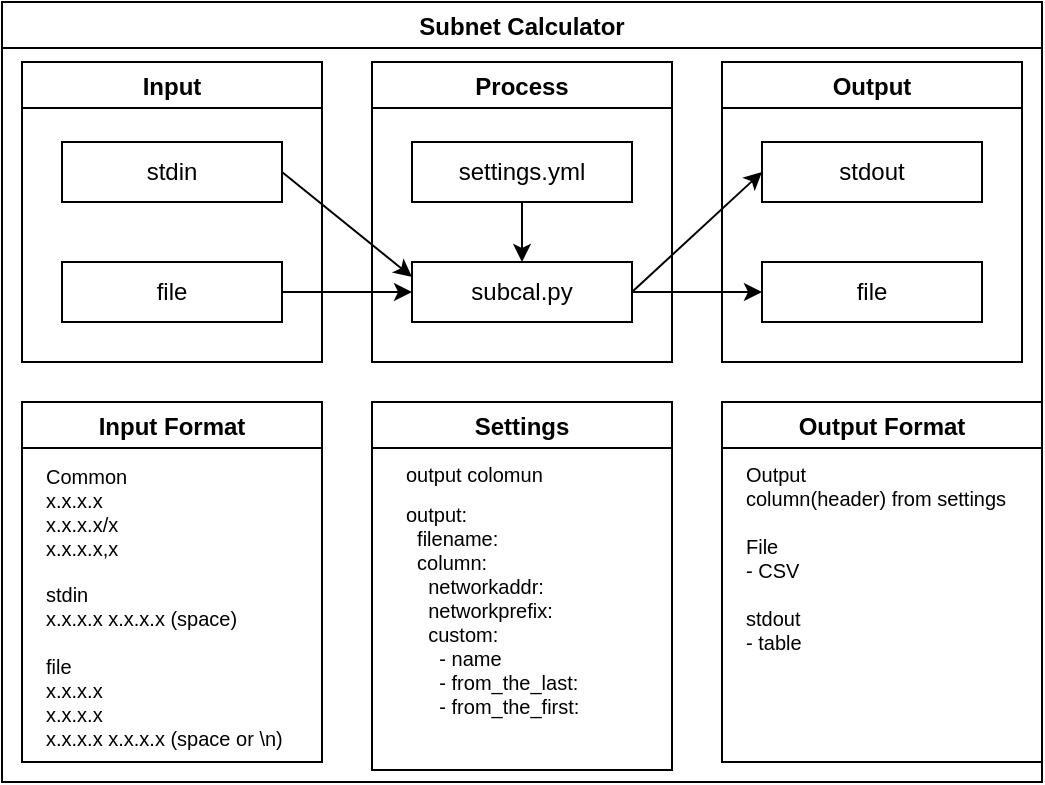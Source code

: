 <mxfile>
    <diagram id="9fNrLUlPDjQ2bScBI6xr" name="ページ1">
        <mxGraphModel dx="616" dy="400" grid="1" gridSize="10" guides="1" tooltips="1" connect="1" arrows="1" fold="1" page="1" pageScale="1" pageWidth="827" pageHeight="1169" math="0" shadow="0">
            <root>
                <mxCell id="0"/>
                <mxCell id="1" parent="0"/>
                <mxCell id="4" value="Subnet Calculator" style="swimlane;" vertex="1" parent="1">
                    <mxGeometry x="20" y="20" width="520" height="390" as="geometry"/>
                </mxCell>
                <mxCell id="7" style="edgeStyle=none;html=1;exitX=1;exitY=0.5;exitDx=0;exitDy=0;entryX=0;entryY=0.25;entryDx=0;entryDy=0;" edge="1" parent="4" source="2" target="6">
                    <mxGeometry relative="1" as="geometry"/>
                </mxCell>
                <mxCell id="11" style="edgeStyle=none;html=1;exitX=1;exitY=0.5;exitDx=0;exitDy=0;entryX=0;entryY=0.5;entryDx=0;entryDy=0;" edge="1" parent="4" source="6" target="9">
                    <mxGeometry relative="1" as="geometry"/>
                </mxCell>
                <mxCell id="12" style="edgeStyle=none;html=1;exitX=1;exitY=0.5;exitDx=0;exitDy=0;entryX=0;entryY=0.5;entryDx=0;entryDy=0;" edge="1" parent="4" source="6" target="10">
                    <mxGeometry relative="1" as="geometry"/>
                </mxCell>
                <mxCell id="8" style="edgeStyle=none;html=1;exitX=1;exitY=0.5;exitDx=0;exitDy=0;entryX=0;entryY=0.5;entryDx=0;entryDy=0;" edge="1" parent="4" source="5" target="6">
                    <mxGeometry relative="1" as="geometry">
                        <mxPoint x="140" y="95" as="targetPoint"/>
                    </mxGeometry>
                </mxCell>
                <mxCell id="13" value="Input" style="swimlane;" vertex="1" parent="4">
                    <mxGeometry x="10" y="30" width="150" height="150" as="geometry"/>
                </mxCell>
                <mxCell id="2" value="stdin" style="whiteSpace=wrap;html=1;" vertex="1" parent="13">
                    <mxGeometry x="20" y="40" width="110" height="30" as="geometry"/>
                </mxCell>
                <mxCell id="5" value="file" style="whiteSpace=wrap;html=1;" vertex="1" parent="13">
                    <mxGeometry x="20" y="100" width="110" height="30" as="geometry"/>
                </mxCell>
                <mxCell id="16" value="Process" style="swimlane;" vertex="1" parent="4">
                    <mxGeometry x="185" y="30" width="150" height="150" as="geometry"/>
                </mxCell>
                <mxCell id="6" value="subcal.py" style="whiteSpace=wrap;html=1;" vertex="1" parent="16">
                    <mxGeometry x="20" y="100" width="110" height="30" as="geometry"/>
                </mxCell>
                <mxCell id="14" value="settings.yml" style="whiteSpace=wrap;html=1;" vertex="1" parent="16">
                    <mxGeometry x="20" y="40" width="110" height="30" as="geometry"/>
                </mxCell>
                <mxCell id="15" style="edgeStyle=none;html=1;exitX=0.5;exitY=1;exitDx=0;exitDy=0;entryX=0.5;entryY=0;entryDx=0;entryDy=0;" edge="1" parent="16" source="14" target="6">
                    <mxGeometry relative="1" as="geometry"/>
                </mxCell>
                <mxCell id="17" value="Output" style="swimlane;" vertex="1" parent="4">
                    <mxGeometry x="360" y="30" width="150" height="150" as="geometry"/>
                </mxCell>
                <mxCell id="9" value="stdout" style="whiteSpace=wrap;html=1;" vertex="1" parent="17">
                    <mxGeometry x="20" y="40" width="110" height="30" as="geometry"/>
                </mxCell>
                <mxCell id="10" value="file" style="whiteSpace=wrap;html=1;" vertex="1" parent="17">
                    <mxGeometry x="20" y="100" width="110" height="30" as="geometry"/>
                </mxCell>
                <mxCell id="20" value="Input Format" style="swimlane;" vertex="1" parent="4">
                    <mxGeometry x="10" y="200" width="150" height="180" as="geometry"/>
                </mxCell>
                <mxCell id="25" value="Common&lt;br style=&quot;font-size: 10px;&quot;&gt;x.x.x.x&lt;br style=&quot;font-size: 10px;&quot;&gt;x.x.x.x/x&lt;br style=&quot;font-size: 10px;&quot;&gt;x.x.x.x,x" style="text;html=1;align=left;verticalAlign=top;resizable=0;points=[];autosize=1;strokeColor=none;fillColor=none;fontSize=10;" vertex="1" parent="20">
                    <mxGeometry x="10" y="25" width="60" height="50" as="geometry"/>
                </mxCell>
                <mxCell id="27" value="stdin&lt;br style=&quot;font-size: 10px;&quot;&gt;x.x.x.x x.x.x.x (space)" style="text;html=1;align=left;verticalAlign=top;resizable=0;points=[];autosize=1;strokeColor=none;fillColor=none;fontSize=10;" vertex="1" parent="20">
                    <mxGeometry x="10" y="84" width="110" height="30" as="geometry"/>
                </mxCell>
                <mxCell id="28" value="file&lt;br&gt;x.x.x.x&lt;br&gt;x.x.x.x&lt;br&gt;x.x.x.x x.x.x.x (space or \n)" style="text;html=1;align=left;verticalAlign=top;resizable=0;points=[];autosize=1;strokeColor=none;fillColor=none;fontSize=10;" vertex="1" parent="20">
                    <mxGeometry x="10" y="120" width="130" height="50" as="geometry"/>
                </mxCell>
                <mxCell id="21" value="Settings" style="swimlane;" vertex="1" parent="4">
                    <mxGeometry x="185" y="200" width="150" height="184" as="geometry"/>
                </mxCell>
                <mxCell id="29" value="output colomun&lt;br&gt;" style="text;html=1;align=left;verticalAlign=top;resizable=0;points=[];autosize=1;strokeColor=none;fillColor=none;fontSize=10;" vertex="1" parent="21">
                    <mxGeometry x="15" y="24" width="80" height="20" as="geometry"/>
                </mxCell>
                <mxCell id="30" value="output:&lt;br&gt;&amp;nbsp; filename:&lt;br&gt;&amp;nbsp; column:&lt;br&gt;&amp;nbsp; &amp;nbsp; networkaddr:&lt;br&gt;&amp;nbsp; &amp;nbsp; networkprefix:&lt;br&gt;&amp;nbsp; &amp;nbsp; custom:&lt;br&gt;&amp;nbsp; &amp;nbsp; &amp;nbsp; - name&lt;br&gt;&amp;nbsp; &amp;nbsp; &amp;nbsp; - from_the_last:&lt;br&gt;&amp;nbsp; &amp;nbsp; &amp;nbsp; - from_the_first:&lt;br&gt;&amp;nbsp; &amp;nbsp;&amp;nbsp;&lt;br&gt;&amp;nbsp;&amp;nbsp;" style="text;html=1;align=left;verticalAlign=top;resizable=0;points=[];autosize=1;strokeColor=none;fillColor=none;fontSize=10;" vertex="1" parent="21">
                    <mxGeometry x="15" y="44" width="100" height="140" as="geometry"/>
                </mxCell>
                <mxCell id="22" value="Output Format" style="swimlane;" vertex="1" parent="4">
                    <mxGeometry x="360" y="200" width="160" height="180" as="geometry"/>
                </mxCell>
                <mxCell id="31" value="Output&lt;br&gt;column(header) from settings&lt;br&gt;&lt;br&gt;File&lt;br&gt;- CSV&lt;br&gt;&lt;br&gt;stdout&lt;br&gt;- table" style="text;html=1;align=left;verticalAlign=top;resizable=0;points=[];autosize=1;strokeColor=none;fillColor=none;fontSize=10;" vertex="1" parent="22">
                    <mxGeometry x="10" y="24" width="150" height="100" as="geometry"/>
                </mxCell>
            </root>
        </mxGraphModel>
    </diagram>
</mxfile>
